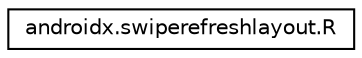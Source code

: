 digraph "Graphical Class Hierarchy"
{
 // LATEX_PDF_SIZE
  edge [fontname="Helvetica",fontsize="10",labelfontname="Helvetica",labelfontsize="10"];
  node [fontname="Helvetica",fontsize="10",shape=record];
  rankdir="LR";
  Node0 [label="androidx.swiperefreshlayout.R",height=0.2,width=0.4,color="black", fillcolor="white", style="filled",URL="$classandroidx_1_1swiperefreshlayout_1_1_r.html",tooltip=" "];
}
